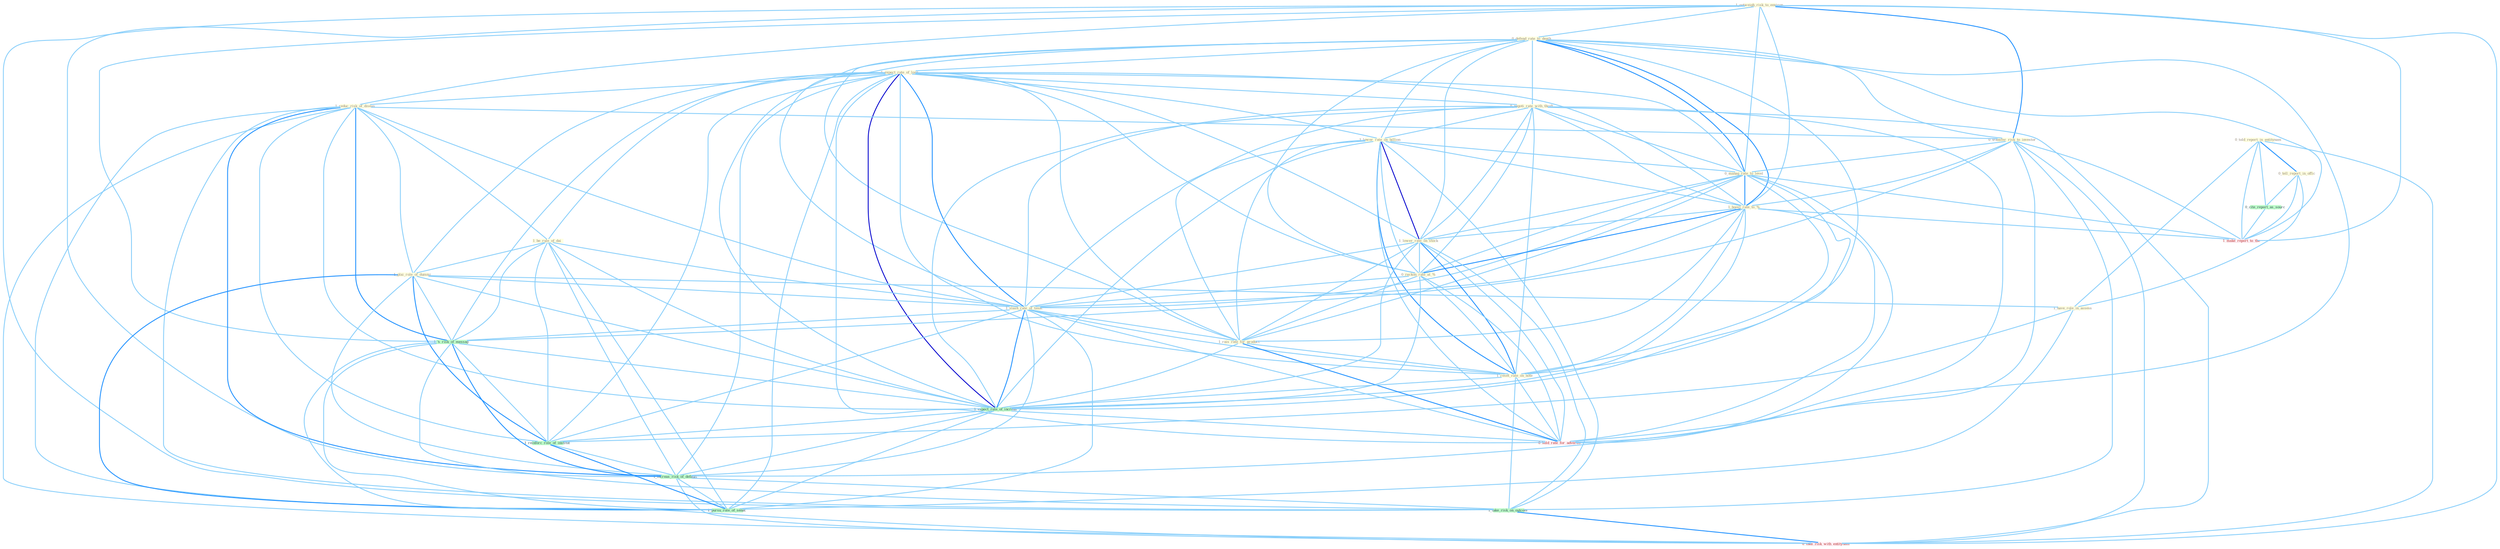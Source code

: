Graph G{ 
    node
    [shape=polygon,style=filled,width=.5,height=.06,color="#BDFCC9",fixedsize=true,fontsize=4,
    fontcolor="#2f4f4f"];
    {node
    [color="#ffffe0", fontcolor="#8b7d6b"] "1_outweigh_risk_to_environ " "0_defend_rate_to_death " "0_told_report_in_entitynam " "1_expect_rate_of_loan " "1_reduc_risk_of_diseas " "1_be_rule_of_dai " "0_negoti_rate_with_thrift " "1_lower_rate_on_billion " "0_transfer_risk_to_investor " "0_manag_rate_to_level " "1_boost_rate_to_% " "1_lower_rate_on_stock " "0_reckon_rate_at_% " "1_plai_role_of_dummi " "1_slash_rate_of_taxat " "0_tell_report_in_offic " "1_have_role_in_assess " "1_rais_rate_for_product " "1_reset_rate_on_note "}
{node [color="#fff0f5", fontcolor="#b22222"] "1_make_report_to_the " "0_take_risk_with_entitynam " "0_hold_rate_for_advertis "}
edge [color="#B0E2FF"];

	"1_outweigh_risk_to_environ " -- "0_defend_rate_to_death " [w="1", color="#87cefa" ];
	"1_outweigh_risk_to_environ " -- "1_reduc_risk_of_diseas " [w="1", color="#87cefa" ];
	"1_outweigh_risk_to_environ " -- "0_transfer_risk_to_investor " [w="2", color="#1e90ff" , len=0.8];
	"1_outweigh_risk_to_environ " -- "0_manag_rate_to_level " [w="1", color="#87cefa" ];
	"1_outweigh_risk_to_environ " -- "1_boost_rate_to_% " [w="1", color="#87cefa" ];
	"1_outweigh_risk_to_environ " -- "1_'s_risk_of_messag " [w="1", color="#87cefa" ];
	"1_outweigh_risk_to_environ " -- "1_increas_risk_of_default " [w="1", color="#87cefa" ];
	"1_outweigh_risk_to_environ " -- "1_take_risk_on_outcom " [w="1", color="#87cefa" ];
	"1_outweigh_risk_to_environ " -- "1_make_report_to_the " [w="1", color="#87cefa" ];
	"1_outweigh_risk_to_environ " -- "0_take_risk_with_entitynam " [w="1", color="#87cefa" ];
	"0_defend_rate_to_death " -- "1_expect_rate_of_loan " [w="1", color="#87cefa" ];
	"0_defend_rate_to_death " -- "0_negoti_rate_with_thrift " [w="1", color="#87cefa" ];
	"0_defend_rate_to_death " -- "1_lower_rate_on_billion " [w="1", color="#87cefa" ];
	"0_defend_rate_to_death " -- "0_transfer_risk_to_investor " [w="1", color="#87cefa" ];
	"0_defend_rate_to_death " -- "0_manag_rate_to_level " [w="2", color="#1e90ff" , len=0.8];
	"0_defend_rate_to_death " -- "1_boost_rate_to_% " [w="2", color="#1e90ff" , len=0.8];
	"0_defend_rate_to_death " -- "1_lower_rate_on_stock " [w="1", color="#87cefa" ];
	"0_defend_rate_to_death " -- "0_reckon_rate_at_% " [w="1", color="#87cefa" ];
	"0_defend_rate_to_death " -- "1_slash_rate_of_taxat " [w="1", color="#87cefa" ];
	"0_defend_rate_to_death " -- "1_rais_rate_for_product " [w="1", color="#87cefa" ];
	"0_defend_rate_to_death " -- "1_reset_rate_on_note " [w="1", color="#87cefa" ];
	"0_defend_rate_to_death " -- "1_expect_rate_of_increas " [w="1", color="#87cefa" ];
	"0_defend_rate_to_death " -- "1_make_report_to_the " [w="1", color="#87cefa" ];
	"0_defend_rate_to_death " -- "0_hold_rate_for_advertis " [w="1", color="#87cefa" ];
	"0_told_report_in_entitynam " -- "0_tell_report_in_offic " [w="2", color="#1e90ff" , len=0.8];
	"0_told_report_in_entitynam " -- "1_have_role_in_assess " [w="1", color="#87cefa" ];
	"0_told_report_in_entitynam " -- "0_cite_report_as_sourc " [w="1", color="#87cefa" ];
	"0_told_report_in_entitynam " -- "1_make_report_to_the " [w="1", color="#87cefa" ];
	"0_told_report_in_entitynam " -- "0_take_risk_with_entitynam " [w="1", color="#87cefa" ];
	"1_expect_rate_of_loan " -- "1_reduc_risk_of_diseas " [w="1", color="#87cefa" ];
	"1_expect_rate_of_loan " -- "1_be_rule_of_dai " [w="1", color="#87cefa" ];
	"1_expect_rate_of_loan " -- "0_negoti_rate_with_thrift " [w="1", color="#87cefa" ];
	"1_expect_rate_of_loan " -- "1_lower_rate_on_billion " [w="1", color="#87cefa" ];
	"1_expect_rate_of_loan " -- "0_manag_rate_to_level " [w="1", color="#87cefa" ];
	"1_expect_rate_of_loan " -- "1_boost_rate_to_% " [w="1", color="#87cefa" ];
	"1_expect_rate_of_loan " -- "1_lower_rate_on_stock " [w="1", color="#87cefa" ];
	"1_expect_rate_of_loan " -- "0_reckon_rate_at_% " [w="1", color="#87cefa" ];
	"1_expect_rate_of_loan " -- "1_plai_role_of_dummi " [w="1", color="#87cefa" ];
	"1_expect_rate_of_loan " -- "1_slash_rate_of_taxat " [w="2", color="#1e90ff" , len=0.8];
	"1_expect_rate_of_loan " -- "1_rais_rate_for_product " [w="1", color="#87cefa" ];
	"1_expect_rate_of_loan " -- "1_reset_rate_on_note " [w="1", color="#87cefa" ];
	"1_expect_rate_of_loan " -- "1_'s_risk_of_messag " [w="1", color="#87cefa" ];
	"1_expect_rate_of_loan " -- "1_expect_rate_of_increas " [w="3", color="#0000cd" , len=0.6];
	"1_expect_rate_of_loan " -- "1_reinforc_role_of_institut " [w="1", color="#87cefa" ];
	"1_expect_rate_of_loan " -- "1_increas_risk_of_default " [w="1", color="#87cefa" ];
	"1_expect_rate_of_loan " -- "1_pursu_role_of_senat " [w="1", color="#87cefa" ];
	"1_expect_rate_of_loan " -- "0_hold_rate_for_advertis " [w="1", color="#87cefa" ];
	"1_reduc_risk_of_diseas " -- "1_be_rule_of_dai " [w="1", color="#87cefa" ];
	"1_reduc_risk_of_diseas " -- "0_transfer_risk_to_investor " [w="1", color="#87cefa" ];
	"1_reduc_risk_of_diseas " -- "1_plai_role_of_dummi " [w="1", color="#87cefa" ];
	"1_reduc_risk_of_diseas " -- "1_slash_rate_of_taxat " [w="1", color="#87cefa" ];
	"1_reduc_risk_of_diseas " -- "1_'s_risk_of_messag " [w="2", color="#1e90ff" , len=0.8];
	"1_reduc_risk_of_diseas " -- "1_expect_rate_of_increas " [w="1", color="#87cefa" ];
	"1_reduc_risk_of_diseas " -- "1_reinforc_role_of_institut " [w="1", color="#87cefa" ];
	"1_reduc_risk_of_diseas " -- "1_increas_risk_of_default " [w="2", color="#1e90ff" , len=0.8];
	"1_reduc_risk_of_diseas " -- "1_take_risk_on_outcom " [w="1", color="#87cefa" ];
	"1_reduc_risk_of_diseas " -- "1_pursu_role_of_senat " [w="1", color="#87cefa" ];
	"1_reduc_risk_of_diseas " -- "0_take_risk_with_entitynam " [w="1", color="#87cefa" ];
	"1_be_rule_of_dai " -- "1_plai_role_of_dummi " [w="1", color="#87cefa" ];
	"1_be_rule_of_dai " -- "1_slash_rate_of_taxat " [w="1", color="#87cefa" ];
	"1_be_rule_of_dai " -- "1_'s_risk_of_messag " [w="1", color="#87cefa" ];
	"1_be_rule_of_dai " -- "1_expect_rate_of_increas " [w="1", color="#87cefa" ];
	"1_be_rule_of_dai " -- "1_reinforc_role_of_institut " [w="1", color="#87cefa" ];
	"1_be_rule_of_dai " -- "1_increas_risk_of_default " [w="1", color="#87cefa" ];
	"1_be_rule_of_dai " -- "1_pursu_role_of_senat " [w="1", color="#87cefa" ];
	"0_negoti_rate_with_thrift " -- "1_lower_rate_on_billion " [w="1", color="#87cefa" ];
	"0_negoti_rate_with_thrift " -- "0_manag_rate_to_level " [w="1", color="#87cefa" ];
	"0_negoti_rate_with_thrift " -- "1_boost_rate_to_% " [w="1", color="#87cefa" ];
	"0_negoti_rate_with_thrift " -- "1_lower_rate_on_stock " [w="1", color="#87cefa" ];
	"0_negoti_rate_with_thrift " -- "0_reckon_rate_at_% " [w="1", color="#87cefa" ];
	"0_negoti_rate_with_thrift " -- "1_slash_rate_of_taxat " [w="1", color="#87cefa" ];
	"0_negoti_rate_with_thrift " -- "1_rais_rate_for_product " [w="1", color="#87cefa" ];
	"0_negoti_rate_with_thrift " -- "1_reset_rate_on_note " [w="1", color="#87cefa" ];
	"0_negoti_rate_with_thrift " -- "1_expect_rate_of_increas " [w="1", color="#87cefa" ];
	"0_negoti_rate_with_thrift " -- "0_take_risk_with_entitynam " [w="1", color="#87cefa" ];
	"0_negoti_rate_with_thrift " -- "0_hold_rate_for_advertis " [w="1", color="#87cefa" ];
	"1_lower_rate_on_billion " -- "0_manag_rate_to_level " [w="1", color="#87cefa" ];
	"1_lower_rate_on_billion " -- "1_boost_rate_to_% " [w="1", color="#87cefa" ];
	"1_lower_rate_on_billion " -- "1_lower_rate_on_stock " [w="3", color="#0000cd" , len=0.6];
	"1_lower_rate_on_billion " -- "0_reckon_rate_at_% " [w="1", color="#87cefa" ];
	"1_lower_rate_on_billion " -- "1_slash_rate_of_taxat " [w="1", color="#87cefa" ];
	"1_lower_rate_on_billion " -- "1_rais_rate_for_product " [w="1", color="#87cefa" ];
	"1_lower_rate_on_billion " -- "1_reset_rate_on_note " [w="2", color="#1e90ff" , len=0.8];
	"1_lower_rate_on_billion " -- "1_expect_rate_of_increas " [w="1", color="#87cefa" ];
	"1_lower_rate_on_billion " -- "1_take_risk_on_outcom " [w="1", color="#87cefa" ];
	"1_lower_rate_on_billion " -- "0_hold_rate_for_advertis " [w="1", color="#87cefa" ];
	"0_transfer_risk_to_investor " -- "0_manag_rate_to_level " [w="1", color="#87cefa" ];
	"0_transfer_risk_to_investor " -- "1_boost_rate_to_% " [w="1", color="#87cefa" ];
	"0_transfer_risk_to_investor " -- "1_'s_risk_of_messag " [w="1", color="#87cefa" ];
	"0_transfer_risk_to_investor " -- "1_increas_risk_of_default " [w="1", color="#87cefa" ];
	"0_transfer_risk_to_investor " -- "1_take_risk_on_outcom " [w="1", color="#87cefa" ];
	"0_transfer_risk_to_investor " -- "1_make_report_to_the " [w="1", color="#87cefa" ];
	"0_transfer_risk_to_investor " -- "0_take_risk_with_entitynam " [w="1", color="#87cefa" ];
	"0_manag_rate_to_level " -- "1_boost_rate_to_% " [w="2", color="#1e90ff" , len=0.8];
	"0_manag_rate_to_level " -- "1_lower_rate_on_stock " [w="1", color="#87cefa" ];
	"0_manag_rate_to_level " -- "0_reckon_rate_at_% " [w="1", color="#87cefa" ];
	"0_manag_rate_to_level " -- "1_slash_rate_of_taxat " [w="1", color="#87cefa" ];
	"0_manag_rate_to_level " -- "1_rais_rate_for_product " [w="1", color="#87cefa" ];
	"0_manag_rate_to_level " -- "1_reset_rate_on_note " [w="1", color="#87cefa" ];
	"0_manag_rate_to_level " -- "1_expect_rate_of_increas " [w="1", color="#87cefa" ];
	"0_manag_rate_to_level " -- "1_make_report_to_the " [w="1", color="#87cefa" ];
	"0_manag_rate_to_level " -- "0_hold_rate_for_advertis " [w="1", color="#87cefa" ];
	"1_boost_rate_to_% " -- "1_lower_rate_on_stock " [w="1", color="#87cefa" ];
	"1_boost_rate_to_% " -- "0_reckon_rate_at_% " [w="2", color="#1e90ff" , len=0.8];
	"1_boost_rate_to_% " -- "1_slash_rate_of_taxat " [w="1", color="#87cefa" ];
	"1_boost_rate_to_% " -- "1_rais_rate_for_product " [w="1", color="#87cefa" ];
	"1_boost_rate_to_% " -- "1_reset_rate_on_note " [w="1", color="#87cefa" ];
	"1_boost_rate_to_% " -- "1_expect_rate_of_increas " [w="1", color="#87cefa" ];
	"1_boost_rate_to_% " -- "1_make_report_to_the " [w="1", color="#87cefa" ];
	"1_boost_rate_to_% " -- "0_hold_rate_for_advertis " [w="1", color="#87cefa" ];
	"1_lower_rate_on_stock " -- "0_reckon_rate_at_% " [w="1", color="#87cefa" ];
	"1_lower_rate_on_stock " -- "1_slash_rate_of_taxat " [w="1", color="#87cefa" ];
	"1_lower_rate_on_stock " -- "1_rais_rate_for_product " [w="1", color="#87cefa" ];
	"1_lower_rate_on_stock " -- "1_reset_rate_on_note " [w="2", color="#1e90ff" , len=0.8];
	"1_lower_rate_on_stock " -- "1_expect_rate_of_increas " [w="1", color="#87cefa" ];
	"1_lower_rate_on_stock " -- "1_take_risk_on_outcom " [w="1", color="#87cefa" ];
	"1_lower_rate_on_stock " -- "0_hold_rate_for_advertis " [w="1", color="#87cefa" ];
	"0_reckon_rate_at_% " -- "1_slash_rate_of_taxat " [w="1", color="#87cefa" ];
	"0_reckon_rate_at_% " -- "1_rais_rate_for_product " [w="1", color="#87cefa" ];
	"0_reckon_rate_at_% " -- "1_reset_rate_on_note " [w="1", color="#87cefa" ];
	"0_reckon_rate_at_% " -- "1_expect_rate_of_increas " [w="1", color="#87cefa" ];
	"0_reckon_rate_at_% " -- "0_hold_rate_for_advertis " [w="1", color="#87cefa" ];
	"1_plai_role_of_dummi " -- "1_slash_rate_of_taxat " [w="1", color="#87cefa" ];
	"1_plai_role_of_dummi " -- "1_have_role_in_assess " [w="1", color="#87cefa" ];
	"1_plai_role_of_dummi " -- "1_'s_risk_of_messag " [w="1", color="#87cefa" ];
	"1_plai_role_of_dummi " -- "1_expect_rate_of_increas " [w="1", color="#87cefa" ];
	"1_plai_role_of_dummi " -- "1_reinforc_role_of_institut " [w="2", color="#1e90ff" , len=0.8];
	"1_plai_role_of_dummi " -- "1_increas_risk_of_default " [w="1", color="#87cefa" ];
	"1_plai_role_of_dummi " -- "1_pursu_role_of_senat " [w="2", color="#1e90ff" , len=0.8];
	"1_slash_rate_of_taxat " -- "1_rais_rate_for_product " [w="1", color="#87cefa" ];
	"1_slash_rate_of_taxat " -- "1_reset_rate_on_note " [w="1", color="#87cefa" ];
	"1_slash_rate_of_taxat " -- "1_'s_risk_of_messag " [w="1", color="#87cefa" ];
	"1_slash_rate_of_taxat " -- "1_expect_rate_of_increas " [w="2", color="#1e90ff" , len=0.8];
	"1_slash_rate_of_taxat " -- "1_reinforc_role_of_institut " [w="1", color="#87cefa" ];
	"1_slash_rate_of_taxat " -- "1_increas_risk_of_default " [w="1", color="#87cefa" ];
	"1_slash_rate_of_taxat " -- "1_pursu_role_of_senat " [w="1", color="#87cefa" ];
	"1_slash_rate_of_taxat " -- "0_hold_rate_for_advertis " [w="1", color="#87cefa" ];
	"0_tell_report_in_offic " -- "1_have_role_in_assess " [w="1", color="#87cefa" ];
	"0_tell_report_in_offic " -- "0_cite_report_as_sourc " [w="1", color="#87cefa" ];
	"0_tell_report_in_offic " -- "1_make_report_to_the " [w="1", color="#87cefa" ];
	"1_have_role_in_assess " -- "1_reinforc_role_of_institut " [w="1", color="#87cefa" ];
	"1_have_role_in_assess " -- "1_pursu_role_of_senat " [w="1", color="#87cefa" ];
	"1_rais_rate_for_product " -- "1_reset_rate_on_note " [w="1", color="#87cefa" ];
	"1_rais_rate_for_product " -- "1_expect_rate_of_increas " [w="1", color="#87cefa" ];
	"1_rais_rate_for_product " -- "0_hold_rate_for_advertis " [w="2", color="#1e90ff" , len=0.8];
	"1_reset_rate_on_note " -- "1_expect_rate_of_increas " [w="1", color="#87cefa" ];
	"1_reset_rate_on_note " -- "1_take_risk_on_outcom " [w="1", color="#87cefa" ];
	"1_reset_rate_on_note " -- "0_hold_rate_for_advertis " [w="1", color="#87cefa" ];
	"1_'s_risk_of_messag " -- "1_expect_rate_of_increas " [w="1", color="#87cefa" ];
	"1_'s_risk_of_messag " -- "1_reinforc_role_of_institut " [w="1", color="#87cefa" ];
	"1_'s_risk_of_messag " -- "1_increas_risk_of_default " [w="2", color="#1e90ff" , len=0.8];
	"1_'s_risk_of_messag " -- "1_take_risk_on_outcom " [w="1", color="#87cefa" ];
	"1_'s_risk_of_messag " -- "1_pursu_role_of_senat " [w="1", color="#87cefa" ];
	"1_'s_risk_of_messag " -- "0_take_risk_with_entitynam " [w="1", color="#87cefa" ];
	"1_expect_rate_of_increas " -- "1_reinforc_role_of_institut " [w="1", color="#87cefa" ];
	"1_expect_rate_of_increas " -- "1_increas_risk_of_default " [w="1", color="#87cefa" ];
	"1_expect_rate_of_increas " -- "1_pursu_role_of_senat " [w="1", color="#87cefa" ];
	"1_expect_rate_of_increas " -- "0_hold_rate_for_advertis " [w="1", color="#87cefa" ];
	"1_reinforc_role_of_institut " -- "1_increas_risk_of_default " [w="1", color="#87cefa" ];
	"1_reinforc_role_of_institut " -- "1_pursu_role_of_senat " [w="2", color="#1e90ff" , len=0.8];
	"1_increas_risk_of_default " -- "1_take_risk_on_outcom " [w="1", color="#87cefa" ];
	"1_increas_risk_of_default " -- "1_pursu_role_of_senat " [w="1", color="#87cefa" ];
	"1_increas_risk_of_default " -- "0_take_risk_with_entitynam " [w="1", color="#87cefa" ];
	"1_take_risk_on_outcom " -- "0_take_risk_with_entitynam " [w="2", color="#1e90ff" , len=0.8];
	"0_cite_report_as_sourc " -- "1_make_report_to_the " [w="1", color="#87cefa" ];
}